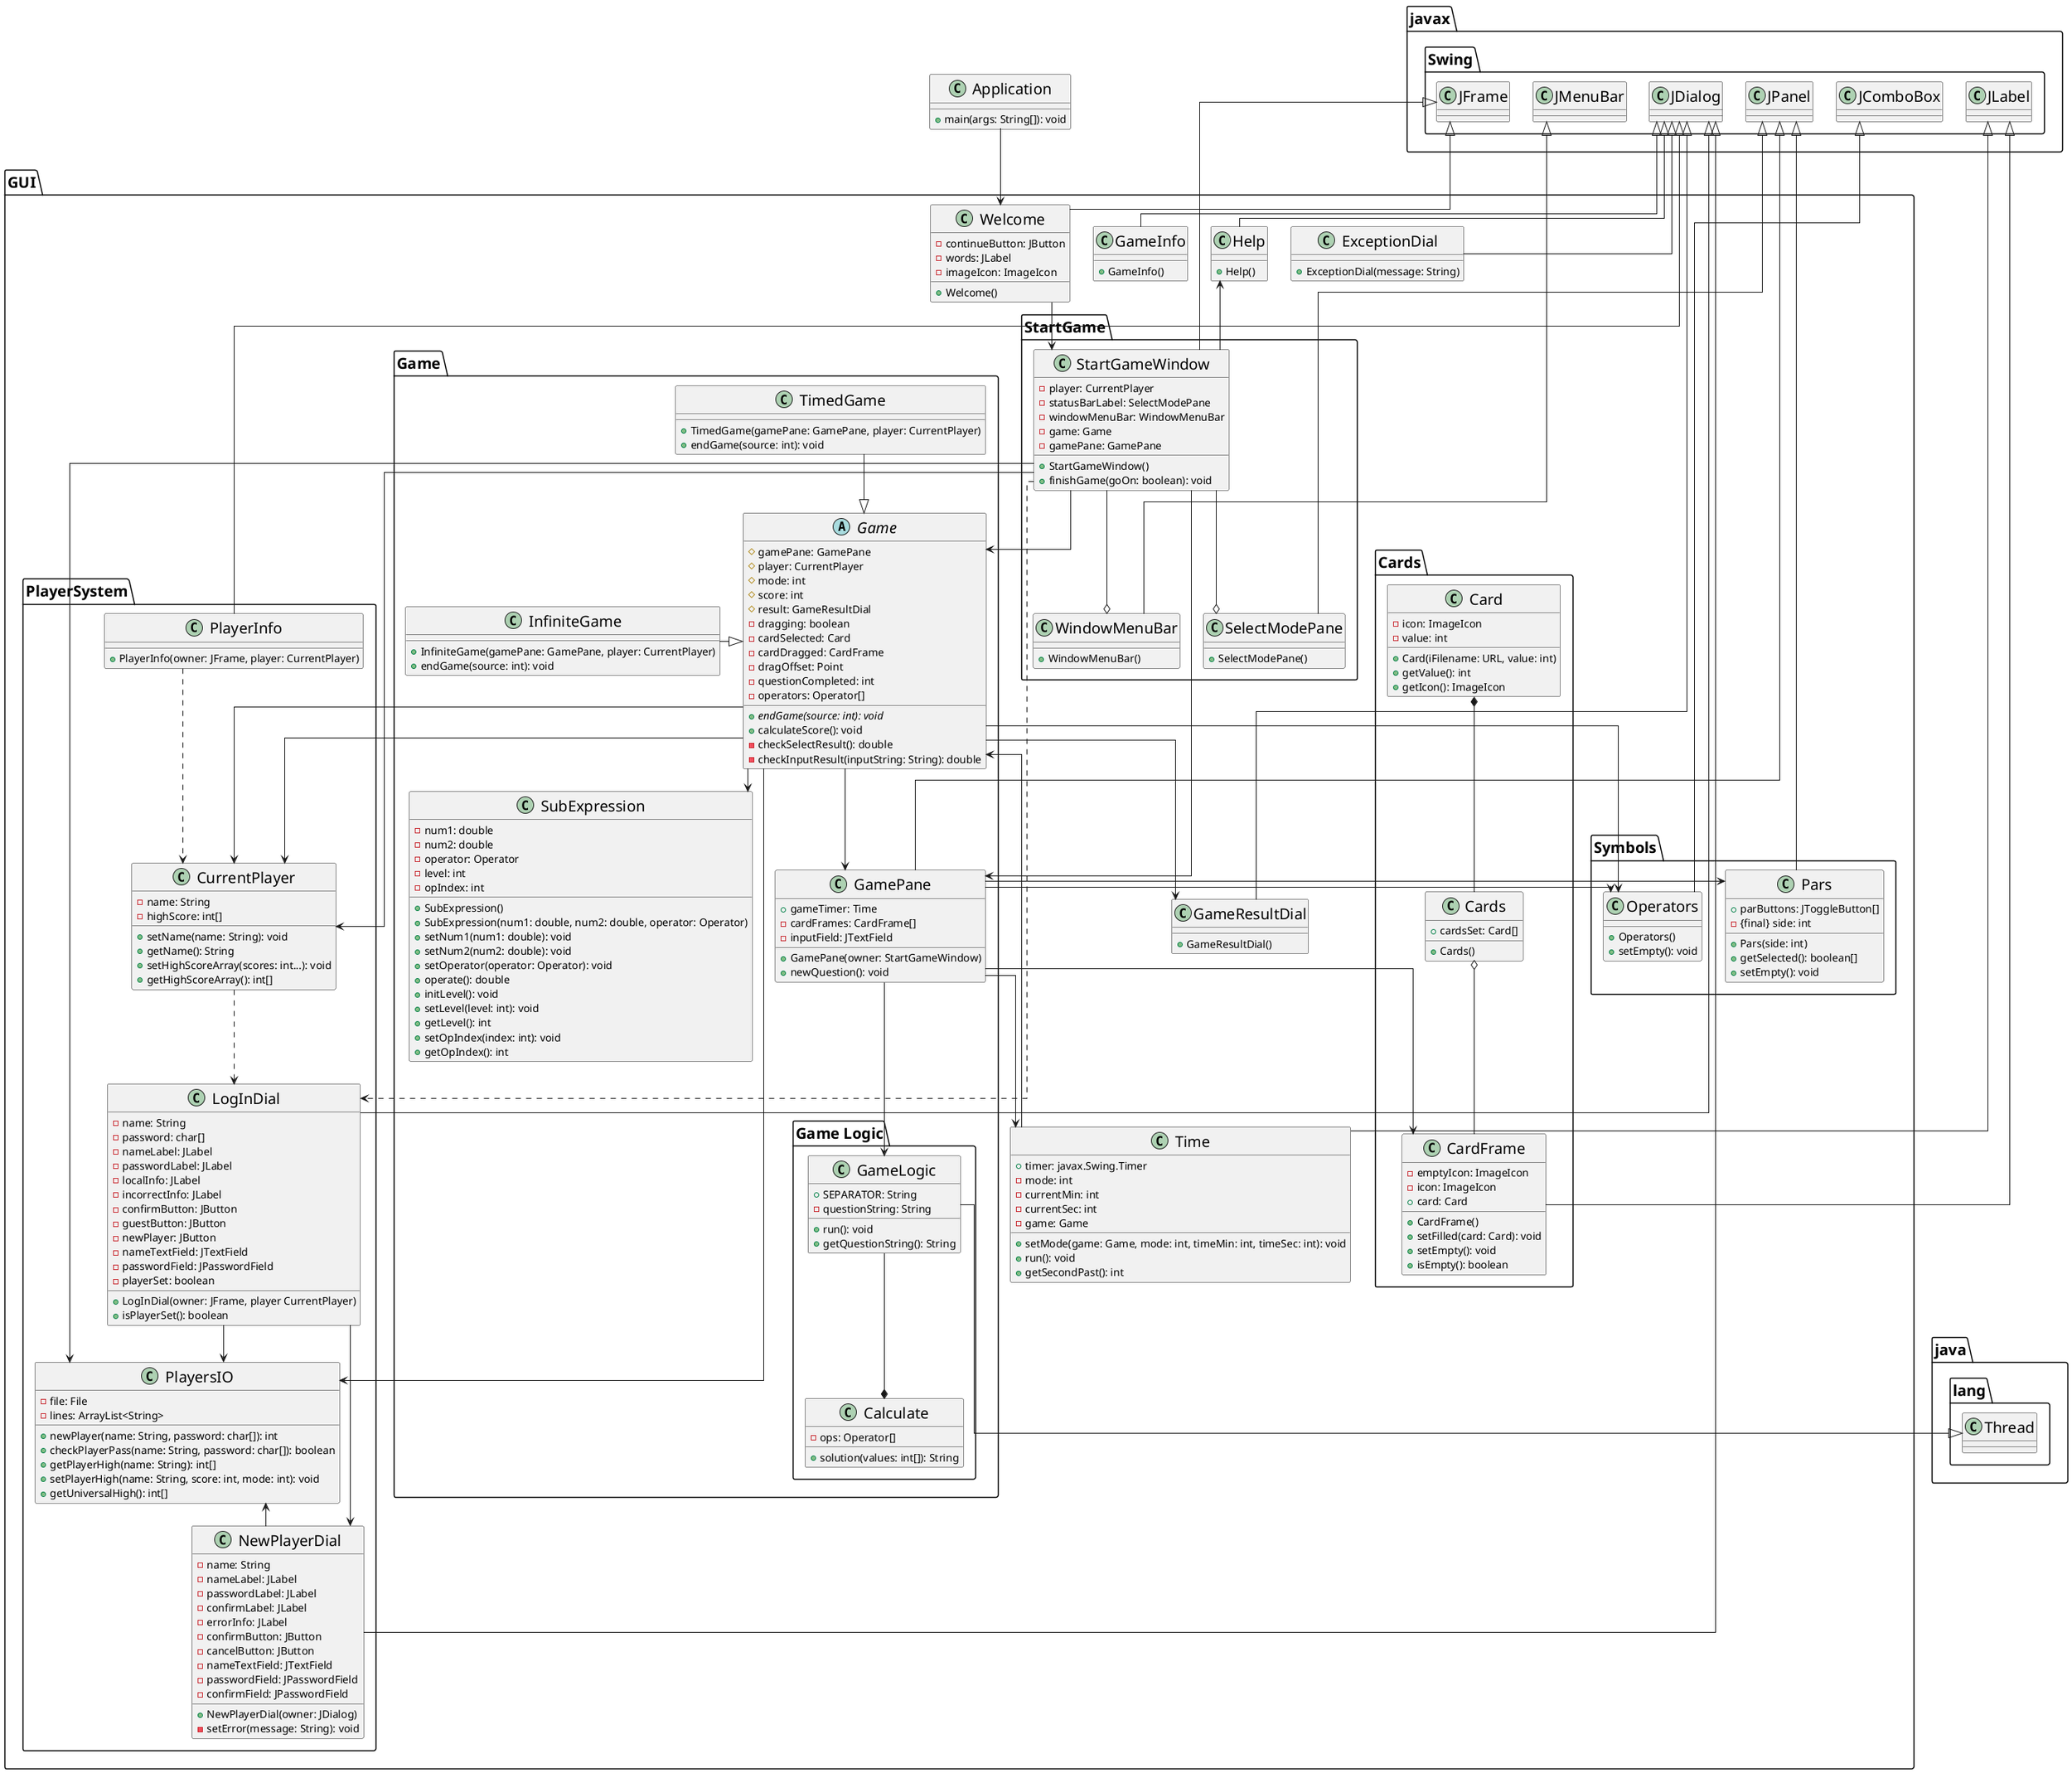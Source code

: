 @startuml
skinparam linetype ortho
skinparam classFontSize 20
skinparam packageFontSize 20
skinparam nodesep 30
skinparam ranksep 30
class Application {
    +main(args: String[]): void
}
package "javax.Swing"{
    class JLabel
    class JFrame
    class JDialog
    class JPanel
    class JComboBox
}
class java.lang.Thread
package "GUI" {
    package "PlayerSystem" {
        class CurrentPlayer {
            -name: String
            -highScore: int[]
            +setName(name: String): void
            +getName(): String
            +setHighScoreArray(scores: int...): void
            +getHighScoreArray(): int[]
        }
        class PlayersIO {
            -file: File
            -lines: ArrayList<String>
            +newPlayer(name: String, password: char[]): int
            +checkPlayerPass(name: String, password: char[]): boolean
            +getPlayerHigh(name: String): int[]
            +setPlayerHigh(name: String, score: int, mode: int): void
            +getUniversalHigh(): int[]
        }
        class LogInDial extends javax.Swing.JDialog{
            -name: String
            -password: char[]
            -nameLabel: JLabel
            -passwordLabel: JLabel
            -localInfo: JLabel
            -incorrectInfo: JLabel
            -confirmButton: JButton
            -guestButton: JButton
            -newPlayer: JButton
            -nameTextField: JTextField
            -passwordField: JPasswordField
            -playerSet: boolean
            +LogInDial(owner: JFrame, player CurrentPlayer)
            +isPlayerSet(): boolean
        }
        class NewPlayerDial extends javax.Swing.JDialog{
            -name: String
            -nameLabel: JLabel
            -passwordLabel: JLabel
            -confirmLabel: JLabel
            -errorInfo: JLabel
            -confirmButton: JButton
            -cancelButton: JButton
            -nameTextField: JTextField
            -passwordField: JPasswordField
            -confirmField: JPasswordField
            +NewPlayerDial(owner: JDialog)
            -setError(message: String): void
        }
        class PlayerInfo extends javax.Swing.JDialog{
            +PlayerInfo(owner: JFrame, player: CurrentPlayer)
        }
        LogInDial --> PlayersIO
        CurrentPlayer ..> LogInDial
        LogInDial --> NewPlayerDial
        NewPlayerDial -up-> PlayersIO
        PlayerInfo ..> CurrentPlayer
    }
    package "StartGame"{
        class StartGameWindow extends javax.Swing.JFrame {
                -player: CurrentPlayer
                -statusBarLabel: SelectModePane
                -windowMenuBar: WindowMenuBar
                -game: Game
                -gamePane: GamePane
                +StartGameWindow()
                +finishGame(goOn: boolean): void
        }
        class SelectModePane extends javax.Swing.JPanel{
            +SelectModePane()
        }
        class WindowMenuBar extends javax.Swing.JMenuBar{
            +WindowMenuBar()
        }
        StartGameWindow -down-o SelectModePane
        StartGameWindow -down-o WindowMenuBar
    }
    package "Cards" {
        class Cards {
            +cardsSet: Card[]
            +Cards()
        }
        class Card {
            -icon: ImageIcon
            -value: int
            +Card(iFilename: URL, value: int)
            +getValue(): int
            +getIcon(): ImageIcon
        }
        class CardFrame extends javax.Swing.JLabel {
            -emptyIcon: ImageIcon
            -icon: ImageIcon
            +card: Card
            +CardFrame()
            +setFilled(card: Card): void
            +setEmpty(): void
            +isEmpty(): boolean
        }
        CardFrame -up-o Cards
        Cards -up-* Card
    }
    package "Game"{
        package "Game Logic" {
            class GameLogic{
                +SEPARATOR: String
                -questionString: String
                +run(): void
                +getQuestionString(): String
            }
            GameLogic --|> java.lang.Thread
            class Calculate {
                -ops: Operator[]
                +solution(values: int[]): String
            }
        }
        abstract class Game {
            #gamePane: GamePane
            #player: CurrentPlayer
            #mode: int
            #score: int
            #result: GameResultDial
            -dragging: boolean
            -cardSelected: Card
            -cardDragged: CardFrame
            -dragOffset: Point
            -questionCompleted: int
            -operators: Operator[]
            +{abstract}endGame(source: int): void
            +calculateScore(): void
            -checkSelectResult(): double
            -checkInputResult(inputString: String): double
        }

        class TimedGame {
            +TimedGame(gamePane: GamePane, player: CurrentPlayer)
            +endGame(source: int): void
        }

        class InfiniteGame {
            +InfiniteGame(gamePane: GamePane, player: CurrentPlayer)
            +endGame(source: int): void
        }
        TimedGame -down-|> Game
        InfiniteGame -right-|> Game
        class GamePane extends javax.Swing.JPanel {
            +gameTimer: Time
            -cardFrames: CardFrame[]
            -inputField: JTextField
            +GamePane(owner: StartGameWindow)
            +newQuestion(): void
        }

        class SubExpression {
            -num1: double
            -num2: double
            -operator: Operator
            -level: int
            -opIndex: int
            +SubExpression()
            +SubExpression(num1: double, num2: double, operator: Operator)
            +setNum1(num1: double): void
            +setNum2(num2: double): void
            +setOperator(operator: Operator): void
            +operate(): double
            +initLevel(): void
            +setLevel(level: int): void
            +getLevel(): int
            +setOpIndex(index: int): void
            +getOpIndex(): int
        }
    }
    class Welcome extends javax.Swing.JFrame {
        -continueButton: JButton
        -words: JLabel
        -imageIcon: ImageIcon
        +Welcome()
    }
    class GameResultDial extends javax.Swing.JDialog{
        +GameResultDial()
    }
    class GameInfo extends javax.Swing.JDialog{
        +GameInfo()
    }
    class Help extends javax.Swing.JDialog{
        +Help()
    }
    StartGameWindow -up-> GUI.Help
    class ExceptionDial extends javax.Swing.JDialog{
        +ExceptionDial(message: String)
    }
    class Time extends javax.Swing.JLabel {
        +timer: javax.Swing.Timer
        -mode: int
        -currentMin: int
        -currentSec: int
        -game: Game
        +setMode(game: Game, mode: int, timeMin: int, timeSec: int): void
        +run(): void
        +getSecondPast(): int
    }
    package "Symbols"{
        class Operators extends javax.Swing.JComboBox {
                +Operators()
                +setEmpty(): void
        }
        class Pars extends javax.Swing.JPanel {
                +parButtons: JToggleButton[]
                -{final} side: int
                +Pars(side: int)
                +getSelected(): boolean[]
                +setEmpty(): void
        }
    }
}
GameLogic --* Calculate
Application --> Welcome
Welcome --> StartGameWindow
StartGameWindow --> GUI.Game.Game
StartGameWindow --> GamePane
StartGameWindow --> CurrentPlayer
StartGameWindow --> PlayersIO
StartGameWindow ..> LogInDial
GUI.Game.Game -down-> GUI.GameResultDial
GUI.Game.Game --> GamePane
GUI.Game.Game --> CurrentPlayer
GUI.Game.Game --> PlayersIO
GUI.Game.Game --> GUI.Symbols.Operators
GUI.Game.Game --> GUI.Game.SubExpression
GamePane --> Time
GamePane -down-> CardFrame
GamePane -up-> Operators
GamePane -down-> Pars
GamePane --> GameLogic
Time --> GUI.Game.Game
GUI.Game.Game --> CurrentPlayer
@enduml
